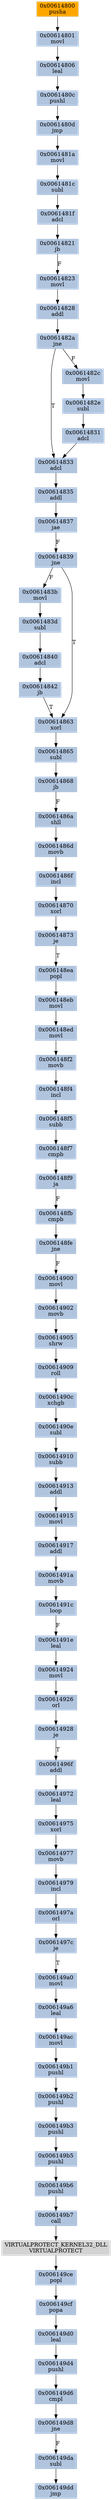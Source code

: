 strict digraph G {
	graph [bgcolor=transparent,
		name=G
	];
	node [color=lightsteelblue,
		fillcolor=lightsteelblue,
		shape=rectangle,
		style=filled
	];
	"0x00614839"	[label="0x00614839
jne"];
	"0x0061483b"	[label="0x0061483b
movl"];
	"0x00614839" -> "0x0061483b"	[color="#000000",
		label=F];
	"0x00614863"	[label="0x00614863
xorl"];
	"0x00614839" -> "0x00614863"	[color="#000000",
		label=T];
	"0x006148ea"	[label="0x006148ea
popl"];
	"0x006148eb"	[label="0x006148eb
movl"];
	"0x006148ea" -> "0x006148eb"	[color="#000000"];
	"0x00614840"	[label="0x00614840
adcl"];
	"0x00614842"	[label="0x00614842
jb"];
	"0x00614840" -> "0x00614842"	[color="#000000"];
	"0x006149da"	[label="0x006149da
subl"];
	"0x006149dd"	[label="0x006149dd
jmp"];
	"0x006149da" -> "0x006149dd"	[color="#000000"];
	"0x0061486d"	[label="0x0061486d
movb"];
	"0x0061486f"	[label="0x0061486f
incl"];
	"0x0061486d" -> "0x0061486f"	[color="#000000"];
	"0x006149d4"	[label="0x006149d4
pushl"];
	"0x006149d6"	[label="0x006149d6
cmpl"];
	"0x006149d4" -> "0x006149d6"	[color="#000000"];
	"0x006149d8"	[label="0x006149d8
jne"];
	"0x006149d6" -> "0x006149d8"	[color="#000000"];
	"0x0061481a"	[label="0x0061481a
movl"];
	"0x0061481c"	[label="0x0061481c
subl"];
	"0x0061481a" -> "0x0061481c"	[color="#000000"];
	"0x00614833"	[label="0x00614833
adcl"];
	"0x00614835"	[label="0x00614835
addl"];
	"0x00614833" -> "0x00614835"	[color="#000000"];
	"0x0061497a"	[label="0x0061497a
orl"];
	"0x0061497c"	[label="0x0061497c
je"];
	"0x0061497a" -> "0x0061497c"	[color="#000000"];
	"0x006149b5"	[label="0x006149b5
pushl"];
	"0x006149b6"	[label="0x006149b6
pushl"];
	"0x006149b5" -> "0x006149b6"	[color="#000000"];
	"0x0061481f"	[label="0x0061481f
adcl"];
	"0x00614821"	[label="0x00614821
jb"];
	"0x0061481f" -> "0x00614821"	[color="#000000"];
	"0x00614909"	[label="0x00614909
roll"];
	"0x0061490c"	[label="0x0061490c
xchgb"];
	"0x00614909" -> "0x0061490c"	[color="#000000"];
	VIRTUALPROTECT_KERNEL32_DLL	[color=lightgrey,
		fillcolor=lightgrey,
		label="VIRTUALPROTECT_KERNEL32_DLL
VIRTUALPROTECT"];
	"0x006149ce"	[label="0x006149ce
popl"];
	VIRTUALPROTECT_KERNEL32_DLL -> "0x006149ce"	[color="#000000"];
	"0x0061482e"	[label="0x0061482e
subl"];
	"0x00614831"	[label="0x00614831
adcl"];
	"0x0061482e" -> "0x00614831"	[color="#000000"];
	"0x006149b1"	[label="0x006149b1
pushl"];
	"0x006149b2"	[label="0x006149b2
pushl"];
	"0x006149b1" -> "0x006149b2"	[color="#000000"];
	"0x00614823"	[label="0x00614823
movl"];
	"0x00614821" -> "0x00614823"	[color="#000000",
		label=F];
	"0x00614837"	[label="0x00614837
jae"];
	"0x00614835" -> "0x00614837"	[color="#000000"];
	"0x00614905"	[label="0x00614905
shrw"];
	"0x00614905" -> "0x00614909"	[color="#000000"];
	"0x0061480d"	[label="0x0061480d
jmp"];
	"0x0061480d" -> "0x0061481a"	[color="#000000"];
	"0x00614902"	[label="0x00614902
movb"];
	"0x00614902" -> "0x00614905"	[color="#000000"];
	"0x0061482c"	[label="0x0061482c
movl"];
	"0x0061482c" -> "0x0061482e"	[color="#000000"];
	"0x006149d8" -> "0x006149da"	[color="#000000",
		label=F];
	"0x0061480c"	[label="0x0061480c
pushl"];
	"0x0061480c" -> "0x0061480d"	[color="#000000"];
	"0x00614801"	[label="0x00614801
movl"];
	"0x00614806"	[label="0x00614806
leal"];
	"0x00614801" -> "0x00614806"	[color="#000000"];
	"0x006148f7"	[label="0x006148f7
cmpb"];
	"0x006148f9"	[label="0x006148f9
ja"];
	"0x006148f7" -> "0x006148f9"	[color="#000000"];
	"0x006149b3"	[label="0x006149b3
pushl"];
	"0x006149b3" -> "0x006149b5"	[color="#000000"];
	"0x00614873"	[label="0x00614873
je"];
	"0x00614873" -> "0x006148ea"	[color="#000000",
		label=T];
	"0x00614800"	[color=lightgrey,
		fillcolor=orange,
		label="0x00614800
pusha"];
	"0x00614800" -> "0x00614801"	[color="#000000"];
	"0x006148ed"	[label="0x006148ed
movl"];
	"0x006148f2"	[label="0x006148f2
movb"];
	"0x006148ed" -> "0x006148f2"	[color="#000000"];
	"0x006148f4"	[label="0x006148f4
incl"];
	"0x006148f5"	[label="0x006148f5
subb"];
	"0x006148f4" -> "0x006148f5"	[color="#000000"];
	"0x0061491e"	[label="0x0061491e
leal"];
	"0x00614924"	[label="0x00614924
movl"];
	"0x0061491e" -> "0x00614924"	[color="#000000"];
	"0x006148eb" -> "0x006148ed"	[color="#000000"];
	"0x0061483d"	[label="0x0061483d
subl"];
	"0x0061483b" -> "0x0061483d"	[color="#000000"];
	"0x00614900"	[label="0x00614900
movl"];
	"0x00614900" -> "0x00614902"	[color="#000000"];
	"0x00614828"	[label="0x00614828
addl"];
	"0x0061482a"	[label="0x0061482a
jne"];
	"0x00614828" -> "0x0061482a"	[color="#000000"];
	"0x006149cf"	[label="0x006149cf
popa"];
	"0x006149ce" -> "0x006149cf"	[color="#000000"];
	"0x006148fb"	[label="0x006148fb
cmpb"];
	"0x006148fe"	[label="0x006148fe
jne"];
	"0x006148fb" -> "0x006148fe"	[color="#000000"];
	"0x00614806" -> "0x0061480c"	[color="#000000"];
	"0x006149d0"	[label="0x006149d0
leal"];
	"0x006149cf" -> "0x006149d0"	[color="#000000"];
	"0x00614979"	[label="0x00614979
incl"];
	"0x00614979" -> "0x0061497a"	[color="#000000"];
	"0x00614870"	[label="0x00614870
xorl"];
	"0x00614870" -> "0x00614873"	[color="#000000"];
	"0x00614865"	[label="0x00614865
subl"];
	"0x00614868"	[label="0x00614868
jb"];
	"0x00614865" -> "0x00614868"	[color="#000000"];
	"0x0061486a"	[label="0x0061486a
shll"];
	"0x0061486a" -> "0x0061486d"	[color="#000000"];
	"0x00614928"	[label="0x00614928
je"];
	"0x0061496f"	[label="0x0061496f
addl"];
	"0x00614928" -> "0x0061496f"	[color="#000000",
		label=T];
	"0x00614913"	[label="0x00614913
addl"];
	"0x00614915"	[label="0x00614915
movl"];
	"0x00614913" -> "0x00614915"	[color="#000000"];
	"0x00614868" -> "0x0061486a"	[color="#000000",
		label=F];
	"0x006148f2" -> "0x006148f4"	[color="#000000"];
	"0x006148f9" -> "0x006148fb"	[color="#000000",
		label=F];
	"0x006149b7"	[label="0x006149b7
call"];
	"0x006149b6" -> "0x006149b7"	[color="#000000"];
	"0x00614926"	[label="0x00614926
orl"];
	"0x00614926" -> "0x00614928"	[color="#000000"];
	"0x00614917"	[label="0x00614917
addl"];
	"0x00614915" -> "0x00614917"	[color="#000000"];
	"0x00614863" -> "0x00614865"	[color="#000000"];
	"0x0061491c"	[label="0x0061491c
loop"];
	"0x0061491c" -> "0x0061491e"	[color="#000000",
		label=F];
	"0x0061486f" -> "0x00614870"	[color="#000000"];
	"0x006149b2" -> "0x006149b3"	[color="#000000"];
	"0x006149d0" -> "0x006149d4"	[color="#000000"];
	"0x0061490e"	[label="0x0061490e
subl"];
	"0x00614910"	[label="0x00614910
subb"];
	"0x0061490e" -> "0x00614910"	[color="#000000"];
	"0x00614972"	[label="0x00614972
leal"];
	"0x00614975"	[label="0x00614975
xorl"];
	"0x00614972" -> "0x00614975"	[color="#000000"];
	"0x0061483d" -> "0x00614840"	[color="#000000"];
	"0x00614831" -> "0x00614833"	[color="#000000"];
	"0x00614977"	[label="0x00614977
movb"];
	"0x00614977" -> "0x00614979"	[color="#000000"];
	"0x006149a0"	[label="0x006149a0
movl"];
	"0x0061497c" -> "0x006149a0"	[color="#000000",
		label=T];
	"0x0061491a"	[label="0x0061491a
movb"];
	"0x0061491a" -> "0x0061491c"	[color="#000000"];
	"0x006149a6"	[label="0x006149a6
leal"];
	"0x006149ac"	[label="0x006149ac
movl"];
	"0x006149a6" -> "0x006149ac"	[color="#000000"];
	"0x00614842" -> "0x00614863"	[color="#000000",
		label=T];
	"0x006149a0" -> "0x006149a6"	[color="#000000"];
	"0x00614975" -> "0x00614977"	[color="#000000"];
	"0x0061490c" -> "0x0061490e"	[color="#000000"];
	"0x00614924" -> "0x00614926"	[color="#000000"];
	"0x00614823" -> "0x00614828"	[color="#000000"];
	"0x006149ac" -> "0x006149b1"	[color="#000000"];
	"0x00614917" -> "0x0061491a"	[color="#000000"];
	"0x006148f5" -> "0x006148f7"	[color="#000000"];
	"0x0061496f" -> "0x00614972"	[color="#000000"];
	"0x0061481c" -> "0x0061481f"	[color="#000000"];
	"0x006148fe" -> "0x00614900"	[color="#000000",
		label=F];
	"0x00614910" -> "0x00614913"	[color="#000000"];
	"0x00614837" -> "0x00614839"	[color="#000000",
		label=F];
	"0x006149b7" -> VIRTUALPROTECT_KERNEL32_DLL	[color="#000000"];
	"0x0061482a" -> "0x00614833"	[color="#000000",
		label=T];
	"0x0061482a" -> "0x0061482c"	[color="#000000",
		label=F];
}
